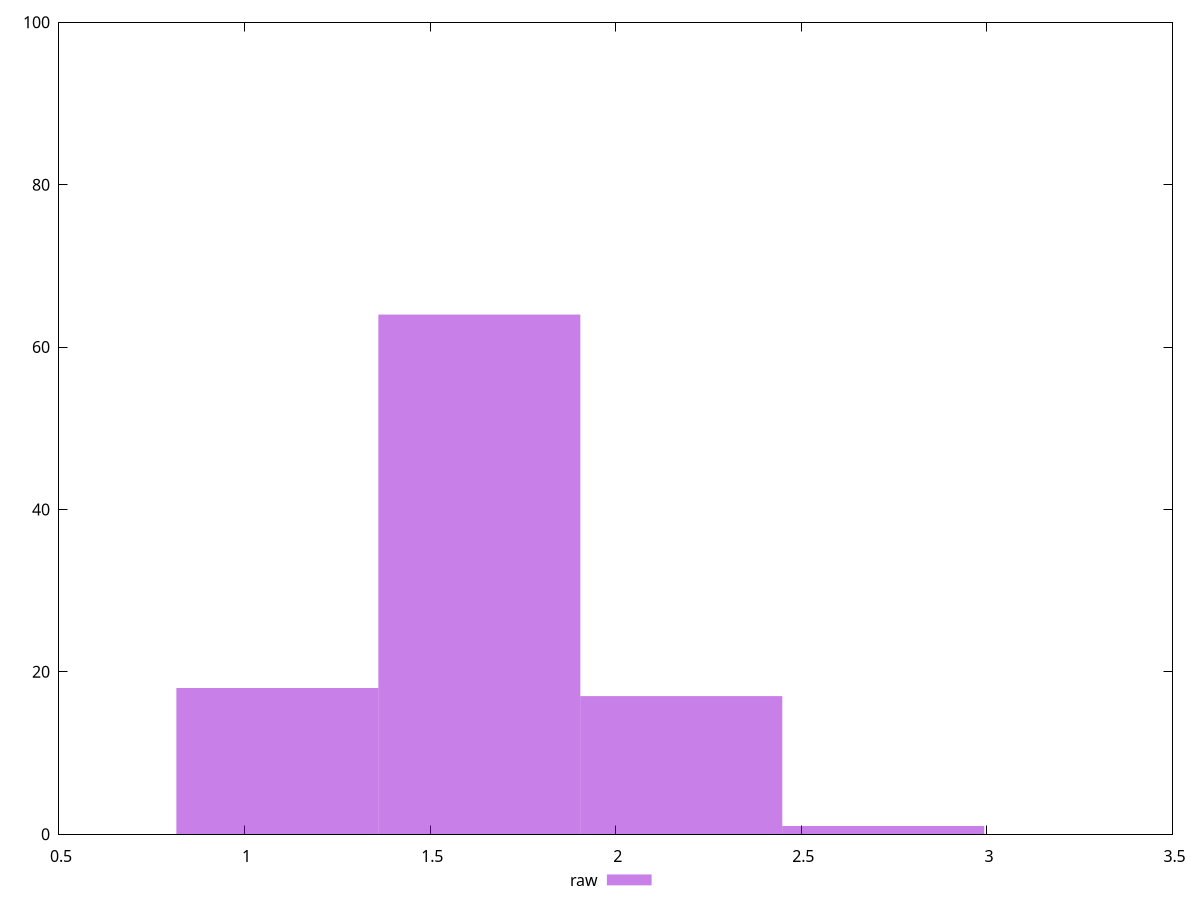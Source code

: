 reset
set terminal svg size 640, 490 enhanced background rgb 'white'
set output "report_00007_2020-12-11T15:55:29.892Z/server-response-time/samples/pages+cached+noexternal+nofonts/raw/histogram.svg"

$raw <<EOF
1.6324863019200753 64
1.0883242012800503 18
2.1766484025601005 17
2.7208105032001257 1
EOF

set key outside below
set boxwidth 0.5441621006400251
set yrange [0:100]
set style fill transparent solid 0.5 noborder

plot \
  $raw title "raw" with boxes, \


reset